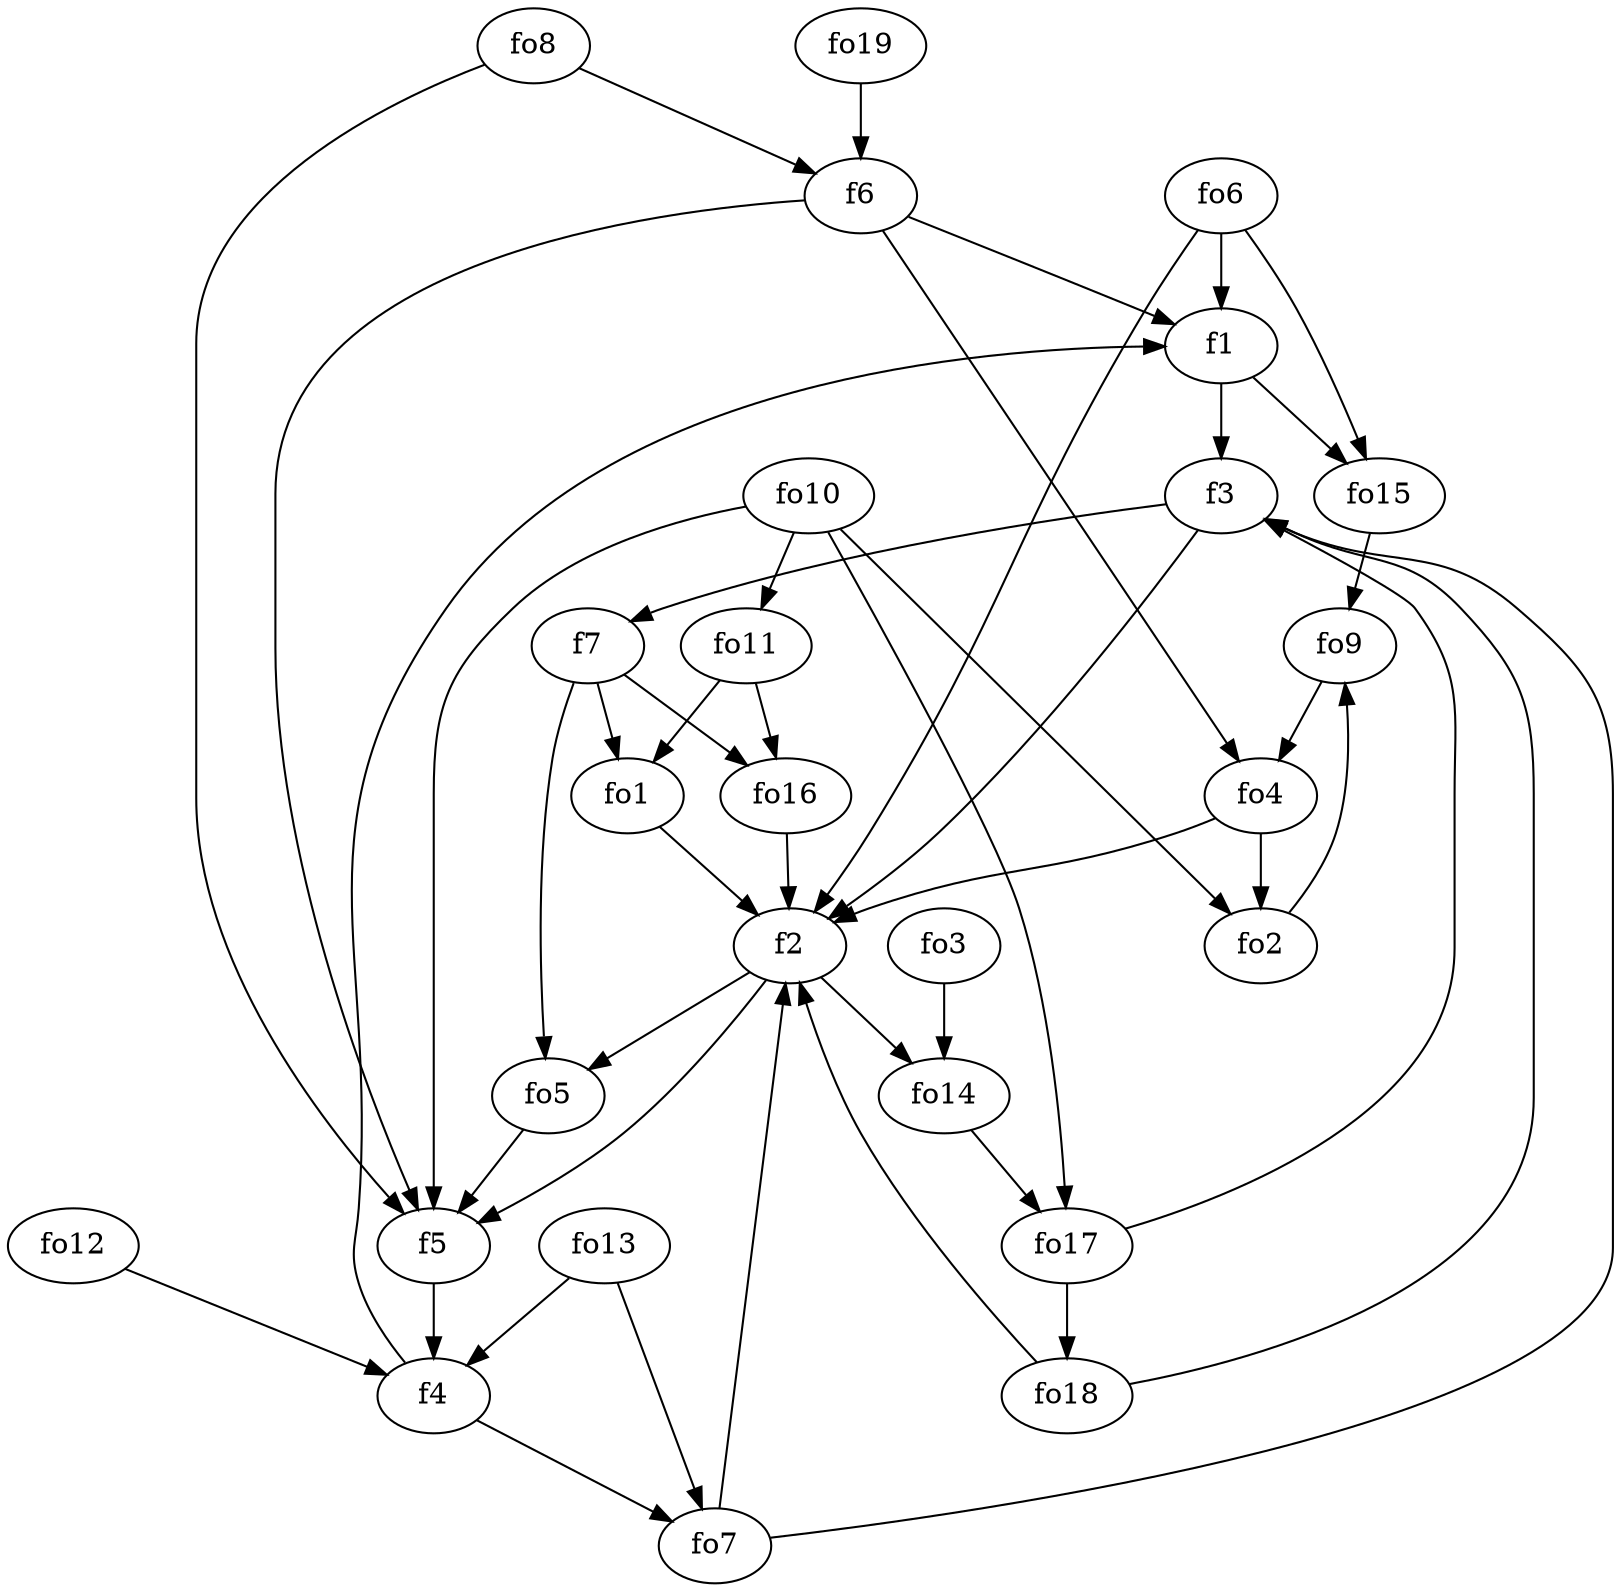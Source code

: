 strict digraph  {
f1;
f2;
f3;
f4;
f5;
f6;
f7;
fo1;
fo2;
fo3;
fo4;
fo5;
fo6;
fo7;
fo8;
fo9;
fo10;
fo11;
fo12;
fo13;
fo14;
fo15;
fo16;
fo17;
fo18;
fo19;
f1 -> f3  [weight=2];
f1 -> fo15  [weight=2];
f2 -> fo14  [weight=2];
f2 -> fo5  [weight=2];
f2 -> f5  [weight=2];
f3 -> f2  [weight=2];
f3 -> f7  [weight=2];
f4 -> f1  [weight=2];
f4 -> fo7  [weight=2];
f5 -> f4  [weight=2];
f6 -> f1  [weight=2];
f6 -> fo4  [weight=2];
f6 -> f5  [weight=2];
f7 -> fo5  [weight=2];
f7 -> fo16  [weight=2];
f7 -> fo1  [weight=2];
fo1 -> f2  [weight=2];
fo2 -> fo9  [weight=2];
fo3 -> fo14  [weight=2];
fo4 -> f2  [weight=2];
fo4 -> fo2  [weight=2];
fo5 -> f5  [weight=2];
fo6 -> f2  [weight=2];
fo6 -> f1  [weight=2];
fo6 -> fo15  [weight=2];
fo7 -> f2  [weight=2];
fo7 -> f3  [weight=2];
fo8 -> f6  [weight=2];
fo8 -> f5  [weight=2];
fo9 -> fo4  [weight=2];
fo10 -> fo2  [weight=2];
fo10 -> fo17  [weight=2];
fo10 -> fo11  [weight=2];
fo10 -> f5  [weight=2];
fo11 -> fo1  [weight=2];
fo11 -> fo16  [weight=2];
fo12 -> f4  [weight=2];
fo13 -> f4  [weight=2];
fo13 -> fo7  [weight=2];
fo14 -> fo17  [weight=2];
fo15 -> fo9  [weight=2];
fo16 -> f2  [weight=2];
fo17 -> f3  [weight=2];
fo17 -> fo18  [weight=2];
fo18 -> f3  [weight=2];
fo18 -> f2  [weight=2];
fo19 -> f6  [weight=2];
}
